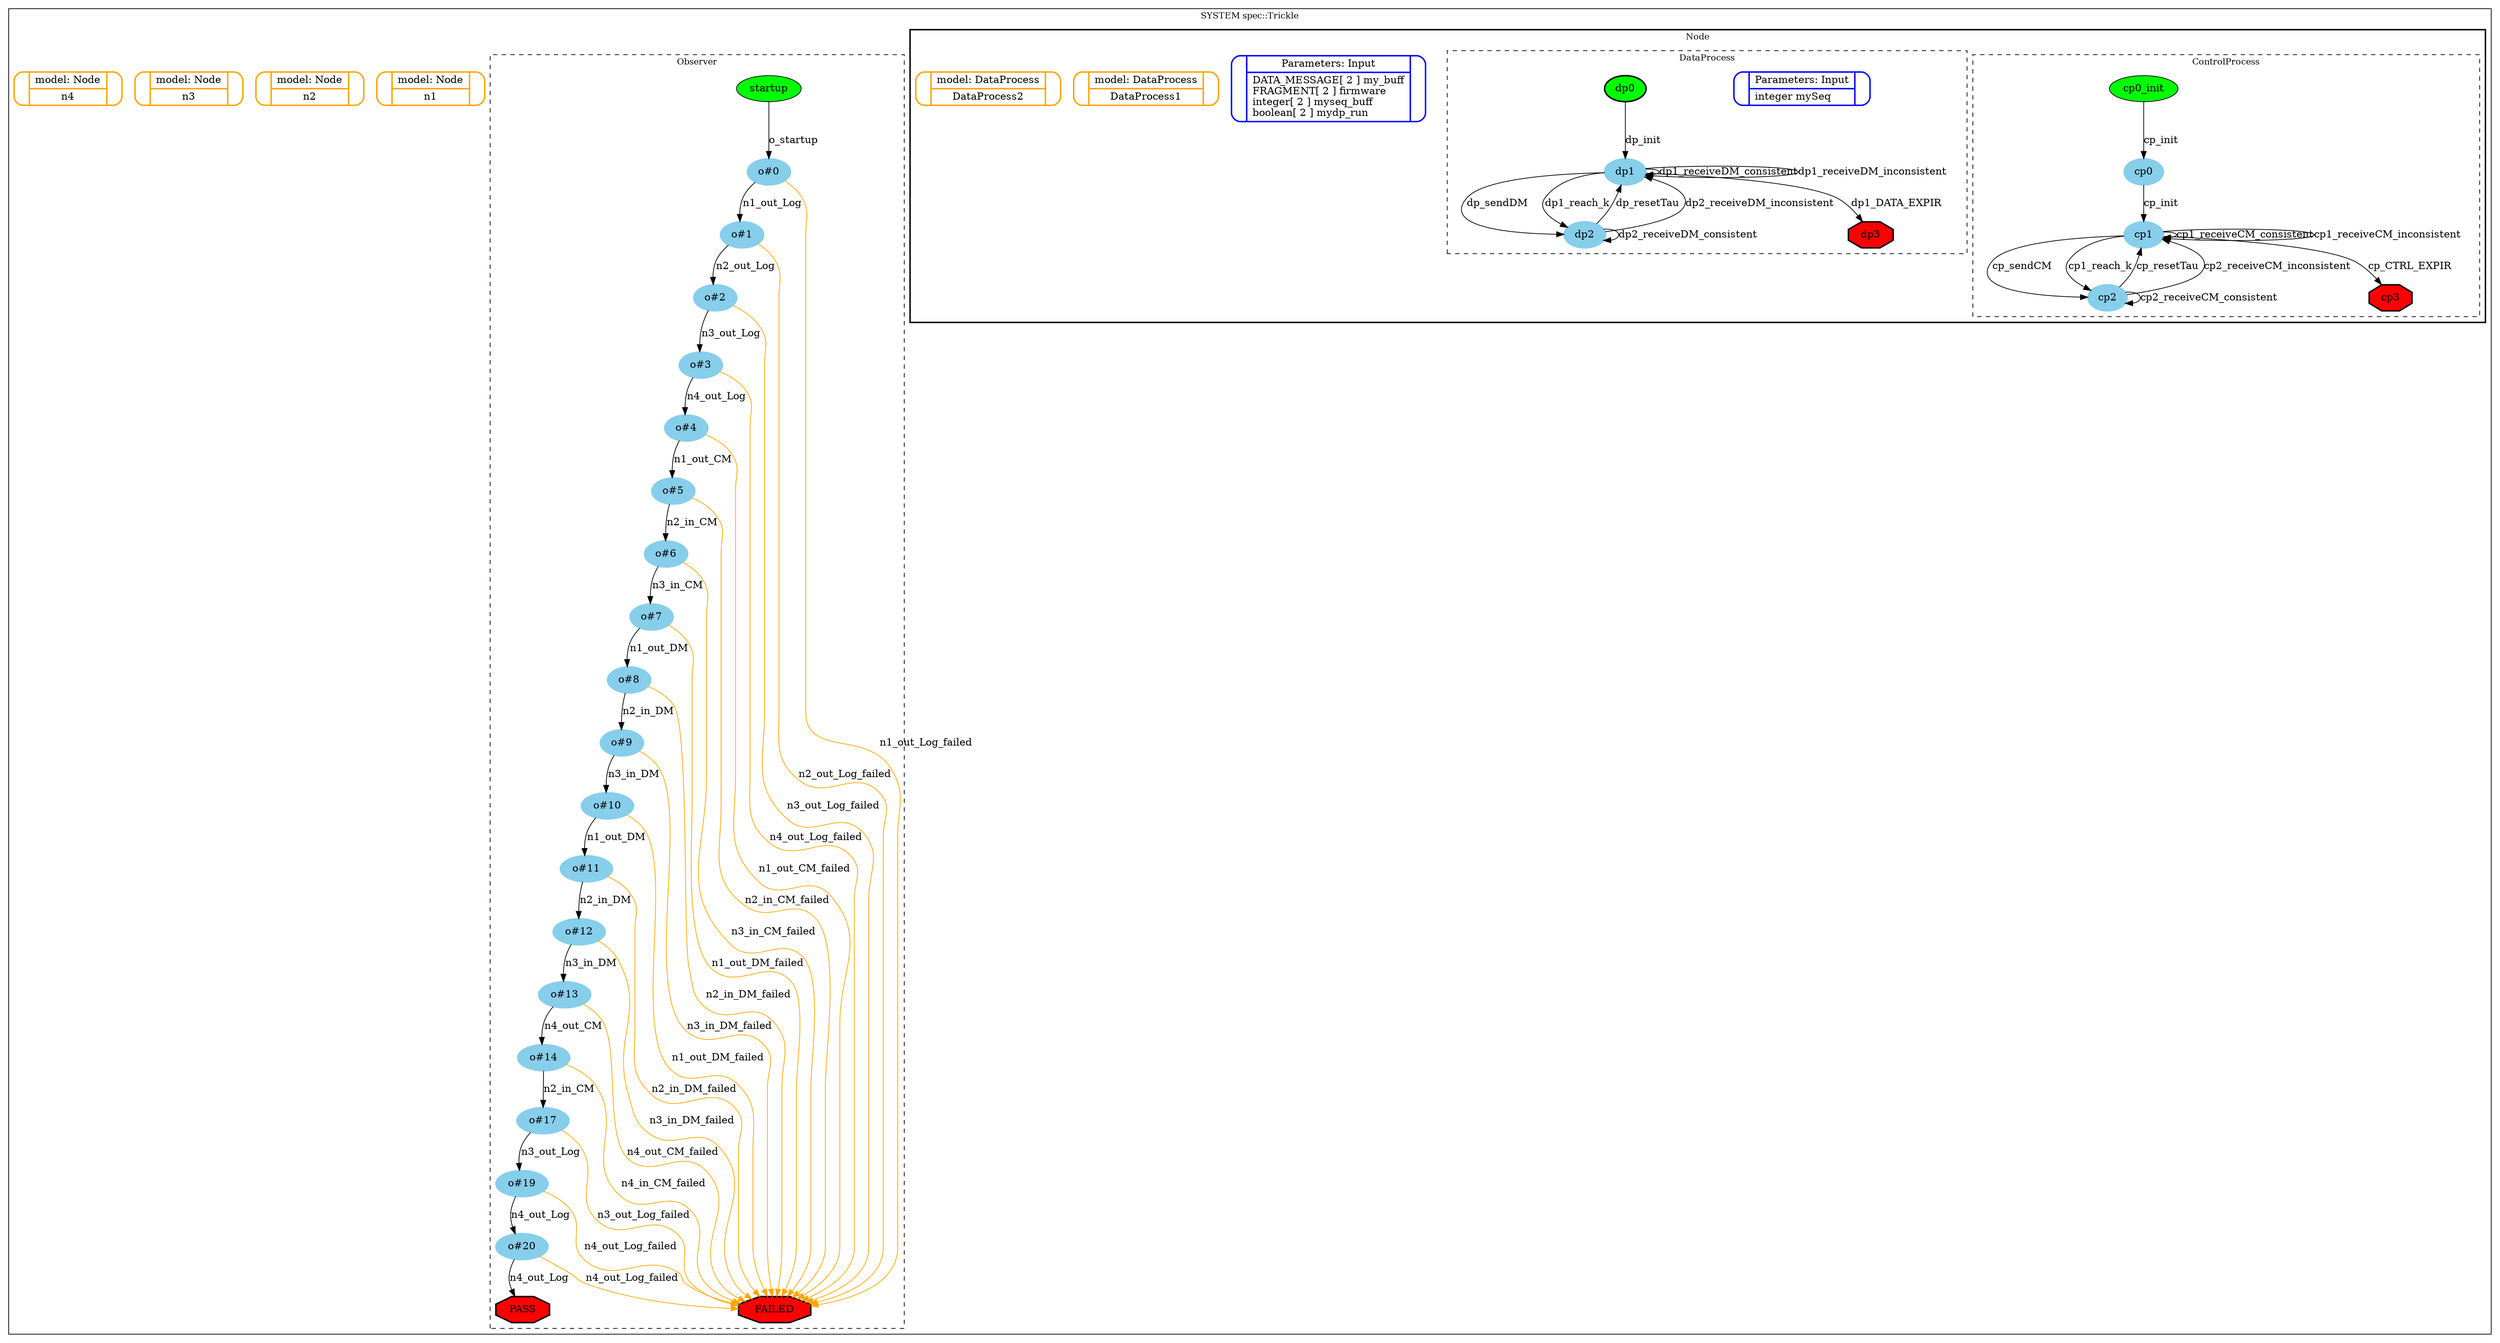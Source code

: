 digraph "Trickle" {
compound = true;
fontsize = 12
 subgraph "cluster_spec::Trickle" {
  label = "SYSTEM spec::Trickle"

  subgraph "cluster_spec::Trickle.Node" {
   label = "Node"
   style=bold;

   "spec::Trickle.Node"
   [
    label = "Node"
    shape=point, style=invisible, color=white
   ];

   "spec::Trickle.Node#parameters"
   [
    label = "|{Parameters: Input|DATA_MESSAGE[ 2 ] my_buff\l
FRAGMENT[ 2 ] firmware\l
integer[ 2 ] myseq_buff\l
boolean[ 2 ] mydp_run\l
}|"
    shape=Mrecord, style=bold, color=blue
   ];

   subgraph "cluster_spec::Trickle.Node.ControlProcess" {
    label = "ControlProcess"
    style=dashed;

    "spec::Trickle.Node.ControlProcess"
    [
     label = "ControlProcess"
     shape=point, style=invisible, color=white
    ];

    "spec::Trickle.Node.ControlProcess.cp0_init"
    [
     label = "cp0_init"
     shape=oval, style="filled", fillcolor=green
    ];

    "spec::Trickle.Node.ControlProcess.cp0_init" -> "spec::Trickle.Node.ControlProcess.cp0" [ label = "cp_init" ];

    "spec::Trickle.Node.ControlProcess.cp0"
    [
     label = "cp0"
     shape=ellipse, style="bold,filled", color=skyblue
    ];

    "spec::Trickle.Node.ControlProcess.cp0" -> "spec::Trickle.Node.ControlProcess.cp1" [ label = "cp_init" ];

    "spec::Trickle.Node.ControlProcess.cp1"
    [
     label = "cp1"
     shape=ellipse, style="bold,filled", color=skyblue
    ];

    "spec::Trickle.Node.ControlProcess.cp1" -> "spec::Trickle.Node.ControlProcess.cp2" [ label = "cp_sendCM" ];

    "spec::Trickle.Node.ControlProcess.cp1" -> "spec::Trickle.Node.ControlProcess.cp1" [ label = "cp1_receiveCM_consistent" ];

    "spec::Trickle.Node.ControlProcess.cp1" -> "spec::Trickle.Node.ControlProcess.cp1" [ label = "cp1_receiveCM_inconsistent" ];

    "spec::Trickle.Node.ControlProcess.cp1" -> "spec::Trickle.Node.ControlProcess.cp3" [ label = "cp_CTRL_EXPIR" ];

    "spec::Trickle.Node.ControlProcess.cp1" -> "spec::Trickle.Node.ControlProcess.cp2" [ label = "cp1_reach_k" ];

    "spec::Trickle.Node.ControlProcess.cp2"
    [
     label = "cp2"
     shape=ellipse, style="bold,filled", color=skyblue
    ];

    "spec::Trickle.Node.ControlProcess.cp2" -> "spec::Trickle.Node.ControlProcess.cp1" [ label = "cp_resetTau" ];

    "spec::Trickle.Node.ControlProcess.cp2" -> "spec::Trickle.Node.ControlProcess.cp2" [ label = "cp2_receiveCM_consistent" ];

    "spec::Trickle.Node.ControlProcess.cp2" -> "spec::Trickle.Node.ControlProcess.cp1" [ label = "cp2_receiveCM_inconsistent" ];

    "spec::Trickle.Node.ControlProcess.cp3"
    [
     label = "cp3"
     shape=octagon, style="bold,filled", fillcolor=red
    ];
   }

   subgraph "cluster_spec::Trickle.Node.DataProcess" {
    label = "DataProcess"
    style=dashed;

    "spec::Trickle.Node.DataProcess"
    [
     label = "DataProcess"
     shape=point, style=invisible, color=white
    ];

    "spec::Trickle.Node.DataProcess#parameters"
    [
     label = "|{Parameters: Input|integer mySeq\l
}|"
     shape=Mrecord, style=bold, color=blue
    ];

    "spec::Trickle.Node.DataProcess.dp0"
    [
     label = "dp0"
     shape=ellipse, style="bold,filled", fillcolor=green
    ];

    "spec::Trickle.Node.DataProcess.dp0" -> "spec::Trickle.Node.DataProcess.dp1" [ label = "dp_init" ];

    "spec::Trickle.Node.DataProcess.dp1"
    [
     label = "dp1"
     shape=ellipse, style="bold,filled", color=skyblue
    ];

    "spec::Trickle.Node.DataProcess.dp1" -> "spec::Trickle.Node.DataProcess.dp2" [ label = "dp_sendDM" ];

    "spec::Trickle.Node.DataProcess.dp1" -> "spec::Trickle.Node.DataProcess.dp1" [ label = "dp1_receiveDM_consistent" ];

    "spec::Trickle.Node.DataProcess.dp1" -> "spec::Trickle.Node.DataProcess.dp1" [ label = "dp1_receiveDM_inconsistent" ];

    "spec::Trickle.Node.DataProcess.dp1" -> "spec::Trickle.Node.DataProcess.dp3" [ label = "dp1_DATA_EXPIR" ];

    "spec::Trickle.Node.DataProcess.dp1" -> "spec::Trickle.Node.DataProcess.dp2" [ label = "dp1_reach_k" ];

    "spec::Trickle.Node.DataProcess.dp2"
    [
     label = "dp2"
     shape=ellipse, style="bold,filled", color=skyblue
    ];

    "spec::Trickle.Node.DataProcess.dp2" -> "spec::Trickle.Node.DataProcess.dp1" [ label = "dp_resetTau" ];

    "spec::Trickle.Node.DataProcess.dp2" -> "spec::Trickle.Node.DataProcess.dp2" [ label = "dp2_receiveDM_consistent" ];

    "spec::Trickle.Node.DataProcess.dp2" -> "spec::Trickle.Node.DataProcess.dp1" [ label = "dp2_receiveDM_inconsistent" ];

    "spec::Trickle.Node.DataProcess.dp3"
    [
     label = "dp3"
     shape=octagon, style="bold,filled", fillcolor=red
    ];
   }

   "spec::Trickle.Node.DataProcess1"
   [
    label = "|{model: DataProcess|DataProcess1}|"
    shape=Mrecord, style=bold, color=orange
   ];

   "spec::Trickle.Node.DataProcess2"
   [
    label = "|{model: DataProcess|DataProcess2}|"
    shape=Mrecord, style=bold, color=orange
   ];
  }

  subgraph "cluster_spec::Trickle.Observer" {
   label = "Observer"
   style=dashed;

   "spec::Trickle.Observer"
   [
    label = "Observer"
    shape=point, style=invisible, color=white
   ];

   "spec::Trickle.Observer.startup"
   [
    label = "startup"
    shape=oval, style="filled", fillcolor=green
   ];

   "spec::Trickle.Observer.startup" -> "spec::Trickle.Observer.o#0" [ label = "o_startup" ];

   "spec::Trickle.Observer.o#0"
   [
    label = "o#0"
    shape=ellipse, style="bold,filled", color=skyblue
   ];

   "spec::Trickle.Observer.o#0" -> "spec::Trickle.Observer.o#1" [ label = "n1_out_Log" ];

   "spec::Trickle.Observer.o#0" -> "spec::Trickle.Observer.FAILED" [ label = "n1_out_Log_failed", color=orange ];

   "spec::Trickle.Observer.o#1"
   [
    label = "o#1"
    shape=ellipse, style="bold,filled", color=skyblue
   ];

   "spec::Trickle.Observer.o#1" -> "spec::Trickle.Observer.o#2" [ label = "n2_out_Log" ];

   "spec::Trickle.Observer.o#1" -> "spec::Trickle.Observer.FAILED" [ label = "n2_out_Log_failed", color=orange ];

   "spec::Trickle.Observer.o#2"
   [
    label = "o#2"
    shape=ellipse, style="bold,filled", color=skyblue
   ];

   "spec::Trickle.Observer.o#2" -> "spec::Trickle.Observer.o#3" [ label = "n3_out_Log" ];

   "spec::Trickle.Observer.o#2" -> "spec::Trickle.Observer.FAILED" [ label = "n3_out_Log_failed", color=orange ];

   "spec::Trickle.Observer.o#3"
   [
    label = "o#3"
    shape=ellipse, style="bold,filled", color=skyblue
   ];

   "spec::Trickle.Observer.o#3" -> "spec::Trickle.Observer.o#4" [ label = "n4_out_Log" ];

   "spec::Trickle.Observer.o#3" -> "spec::Trickle.Observer.FAILED" [ label = "n4_out_Log_failed", color=orange ];

   "spec::Trickle.Observer.o#4"
   [
    label = "o#4"
    shape=ellipse, style="bold,filled", color=skyblue
   ];

   "spec::Trickle.Observer.o#4" -> "spec::Trickle.Observer.o#5" [ label = "n1_out_CM" ];

   "spec::Trickle.Observer.o#4" -> "spec::Trickle.Observer.FAILED" [ label = "n1_out_CM_failed", color=orange ];

   "spec::Trickle.Observer.o#5"
   [
    label = "o#5"
    shape=ellipse, style="bold,filled", color=skyblue
   ];

   "spec::Trickle.Observer.o#5" -> "spec::Trickle.Observer.o#6" [ label = "n2_in_CM" ];

   "spec::Trickle.Observer.o#5" -> "spec::Trickle.Observer.FAILED" [ label = "n2_in_CM_failed", color=orange ];

   "spec::Trickle.Observer.o#6"
   [
    label = "o#6"
    shape=ellipse, style="bold,filled", color=skyblue
   ];

   "spec::Trickle.Observer.o#6" -> "spec::Trickle.Observer.o#7" [ label = "n3_in_CM" ];

   "spec::Trickle.Observer.o#6" -> "spec::Trickle.Observer.FAILED" [ label = "n3_in_CM_failed", color=orange ];

   "spec::Trickle.Observer.o#7"
   [
    label = "o#7"
    shape=ellipse, style="bold,filled", color=skyblue
   ];

   "spec::Trickle.Observer.o#7" -> "spec::Trickle.Observer.o#8" [ label = "n1_out_DM" ];

   "spec::Trickle.Observer.o#7" -> "spec::Trickle.Observer.FAILED" [ label = "n1_out_DM_failed", color=orange ];

   "spec::Trickle.Observer.o#8"
   [
    label = "o#8"
    shape=ellipse, style="bold,filled", color=skyblue
   ];

   "spec::Trickle.Observer.o#8" -> "spec::Trickle.Observer.o#9" [ label = "n2_in_DM" ];

   "spec::Trickle.Observer.o#8" -> "spec::Trickle.Observer.FAILED" [ label = "n2_in_DM_failed", color=orange ];

   "spec::Trickle.Observer.o#9"
   [
    label = "o#9"
    shape=ellipse, style="bold,filled", color=skyblue
   ];

   "spec::Trickle.Observer.o#9" -> "spec::Trickle.Observer.o#10" [ label = "n3_in_DM" ];

   "spec::Trickle.Observer.o#9" -> "spec::Trickle.Observer.FAILED" [ label = "n3_in_DM_failed", color=orange ];

   "spec::Trickle.Observer.o#10"
   [
    label = "o#10"
    shape=ellipse, style="bold,filled", color=skyblue
   ];

   "spec::Trickle.Observer.o#10" -> "spec::Trickle.Observer.o#11" [ label = "n1_out_DM" ];

   "spec::Trickle.Observer.o#10" -> "spec::Trickle.Observer.FAILED" [ label = "n1_out_DM_failed", color=orange ];

   "spec::Trickle.Observer.o#11"
   [
    label = "o#11"
    shape=ellipse, style="bold,filled", color=skyblue
   ];

   "spec::Trickle.Observer.o#11" -> "spec::Trickle.Observer.o#12" [ label = "n2_in_DM" ];

   "spec::Trickle.Observer.o#11" -> "spec::Trickle.Observer.FAILED" [ label = "n2_in_DM_failed", color=orange ];

   "spec::Trickle.Observer.o#12"
   [
    label = "o#12"
    shape=ellipse, style="bold,filled", color=skyblue
   ];

   "spec::Trickle.Observer.o#12" -> "spec::Trickle.Observer.o#13" [ label = "n3_in_DM" ];

   "spec::Trickle.Observer.o#12" -> "spec::Trickle.Observer.FAILED" [ label = "n3_in_DM_failed", color=orange ];

   "spec::Trickle.Observer.o#13"
   [
    label = "o#13"
    shape=ellipse, style="bold,filled", color=skyblue
   ];

   "spec::Trickle.Observer.o#13" -> "spec::Trickle.Observer.o#14" [ label = "n4_out_CM" ];

   "spec::Trickle.Observer.o#13" -> "spec::Trickle.Observer.FAILED" [ label = "n4_out_CM_failed", color=orange ];

   "spec::Trickle.Observer.o#14"
   [
    label = "o#14"
    shape=ellipse, style="bold,filled", color=skyblue
   ];

   "spec::Trickle.Observer.o#14" -> "spec::Trickle.Observer.o#17" [ label = "n2_in_CM" ];

   "spec::Trickle.Observer.o#14" -> "spec::Trickle.Observer.FAILED" [ label = "n4_in_CM_failed", color=orange ];

   "spec::Trickle.Observer.o#17"
   [
    label = "o#17"
    shape=ellipse, style="bold,filled", color=skyblue
   ];

   "spec::Trickle.Observer.o#17" -> "spec::Trickle.Observer.o#19" [ label = "n3_out_Log" ];

   "spec::Trickle.Observer.o#17" -> "spec::Trickle.Observer.FAILED" [ label = "n3_out_Log_failed", color=orange ];

   "spec::Trickle.Observer.o#19"
   [
    label = "o#19"
    shape=ellipse, style="bold,filled", color=skyblue
   ];

   "spec::Trickle.Observer.o#19" -> "spec::Trickle.Observer.o#20" [ label = "n4_out_Log" ];

   "spec::Trickle.Observer.o#19" -> "spec::Trickle.Observer.FAILED" [ label = "n4_out_Log_failed", color=orange ];

   "spec::Trickle.Observer.o#20"
   [
    label = "o#20"
    shape=ellipse, style="bold,filled", color=skyblue
   ];

   "spec::Trickle.Observer.o#20" -> "spec::Trickle.Observer.PASS" [ label = "n4_out_Log" ];

   "spec::Trickle.Observer.o#20" -> "spec::Trickle.Observer.FAILED" [ label = "n4_out_Log_failed", color=orange ];

   "spec::Trickle.Observer.PASS"
   [
    label = "PASS"
    shape=octagon, style="bold,filled", fillcolor=red
   ];

   "spec::Trickle.Observer.FAILED"
   [
    label = "FAILED"
    shape=octagon, style="bold,filled", fillcolor=red
   ];
  }

  "spec::Trickle.n1"
  [
   label = "|{model: Node|n1}|"
   shape=Mrecord, style=bold, color=orange
  ];

  "spec::Trickle.n2"
  [
   label = "|{model: Node|n2}|"
   shape=Mrecord, style=bold, color=orange
  ];

  "spec::Trickle.n3"
  [
   label = "|{model: Node|n3}|"
   shape=Mrecord, style=bold, color=orange
  ];

  "spec::Trickle.n4"
  [
   label = "|{model: Node|n4}|"
   shape=Mrecord, style=bold, color=orange
  ];
 }
}

